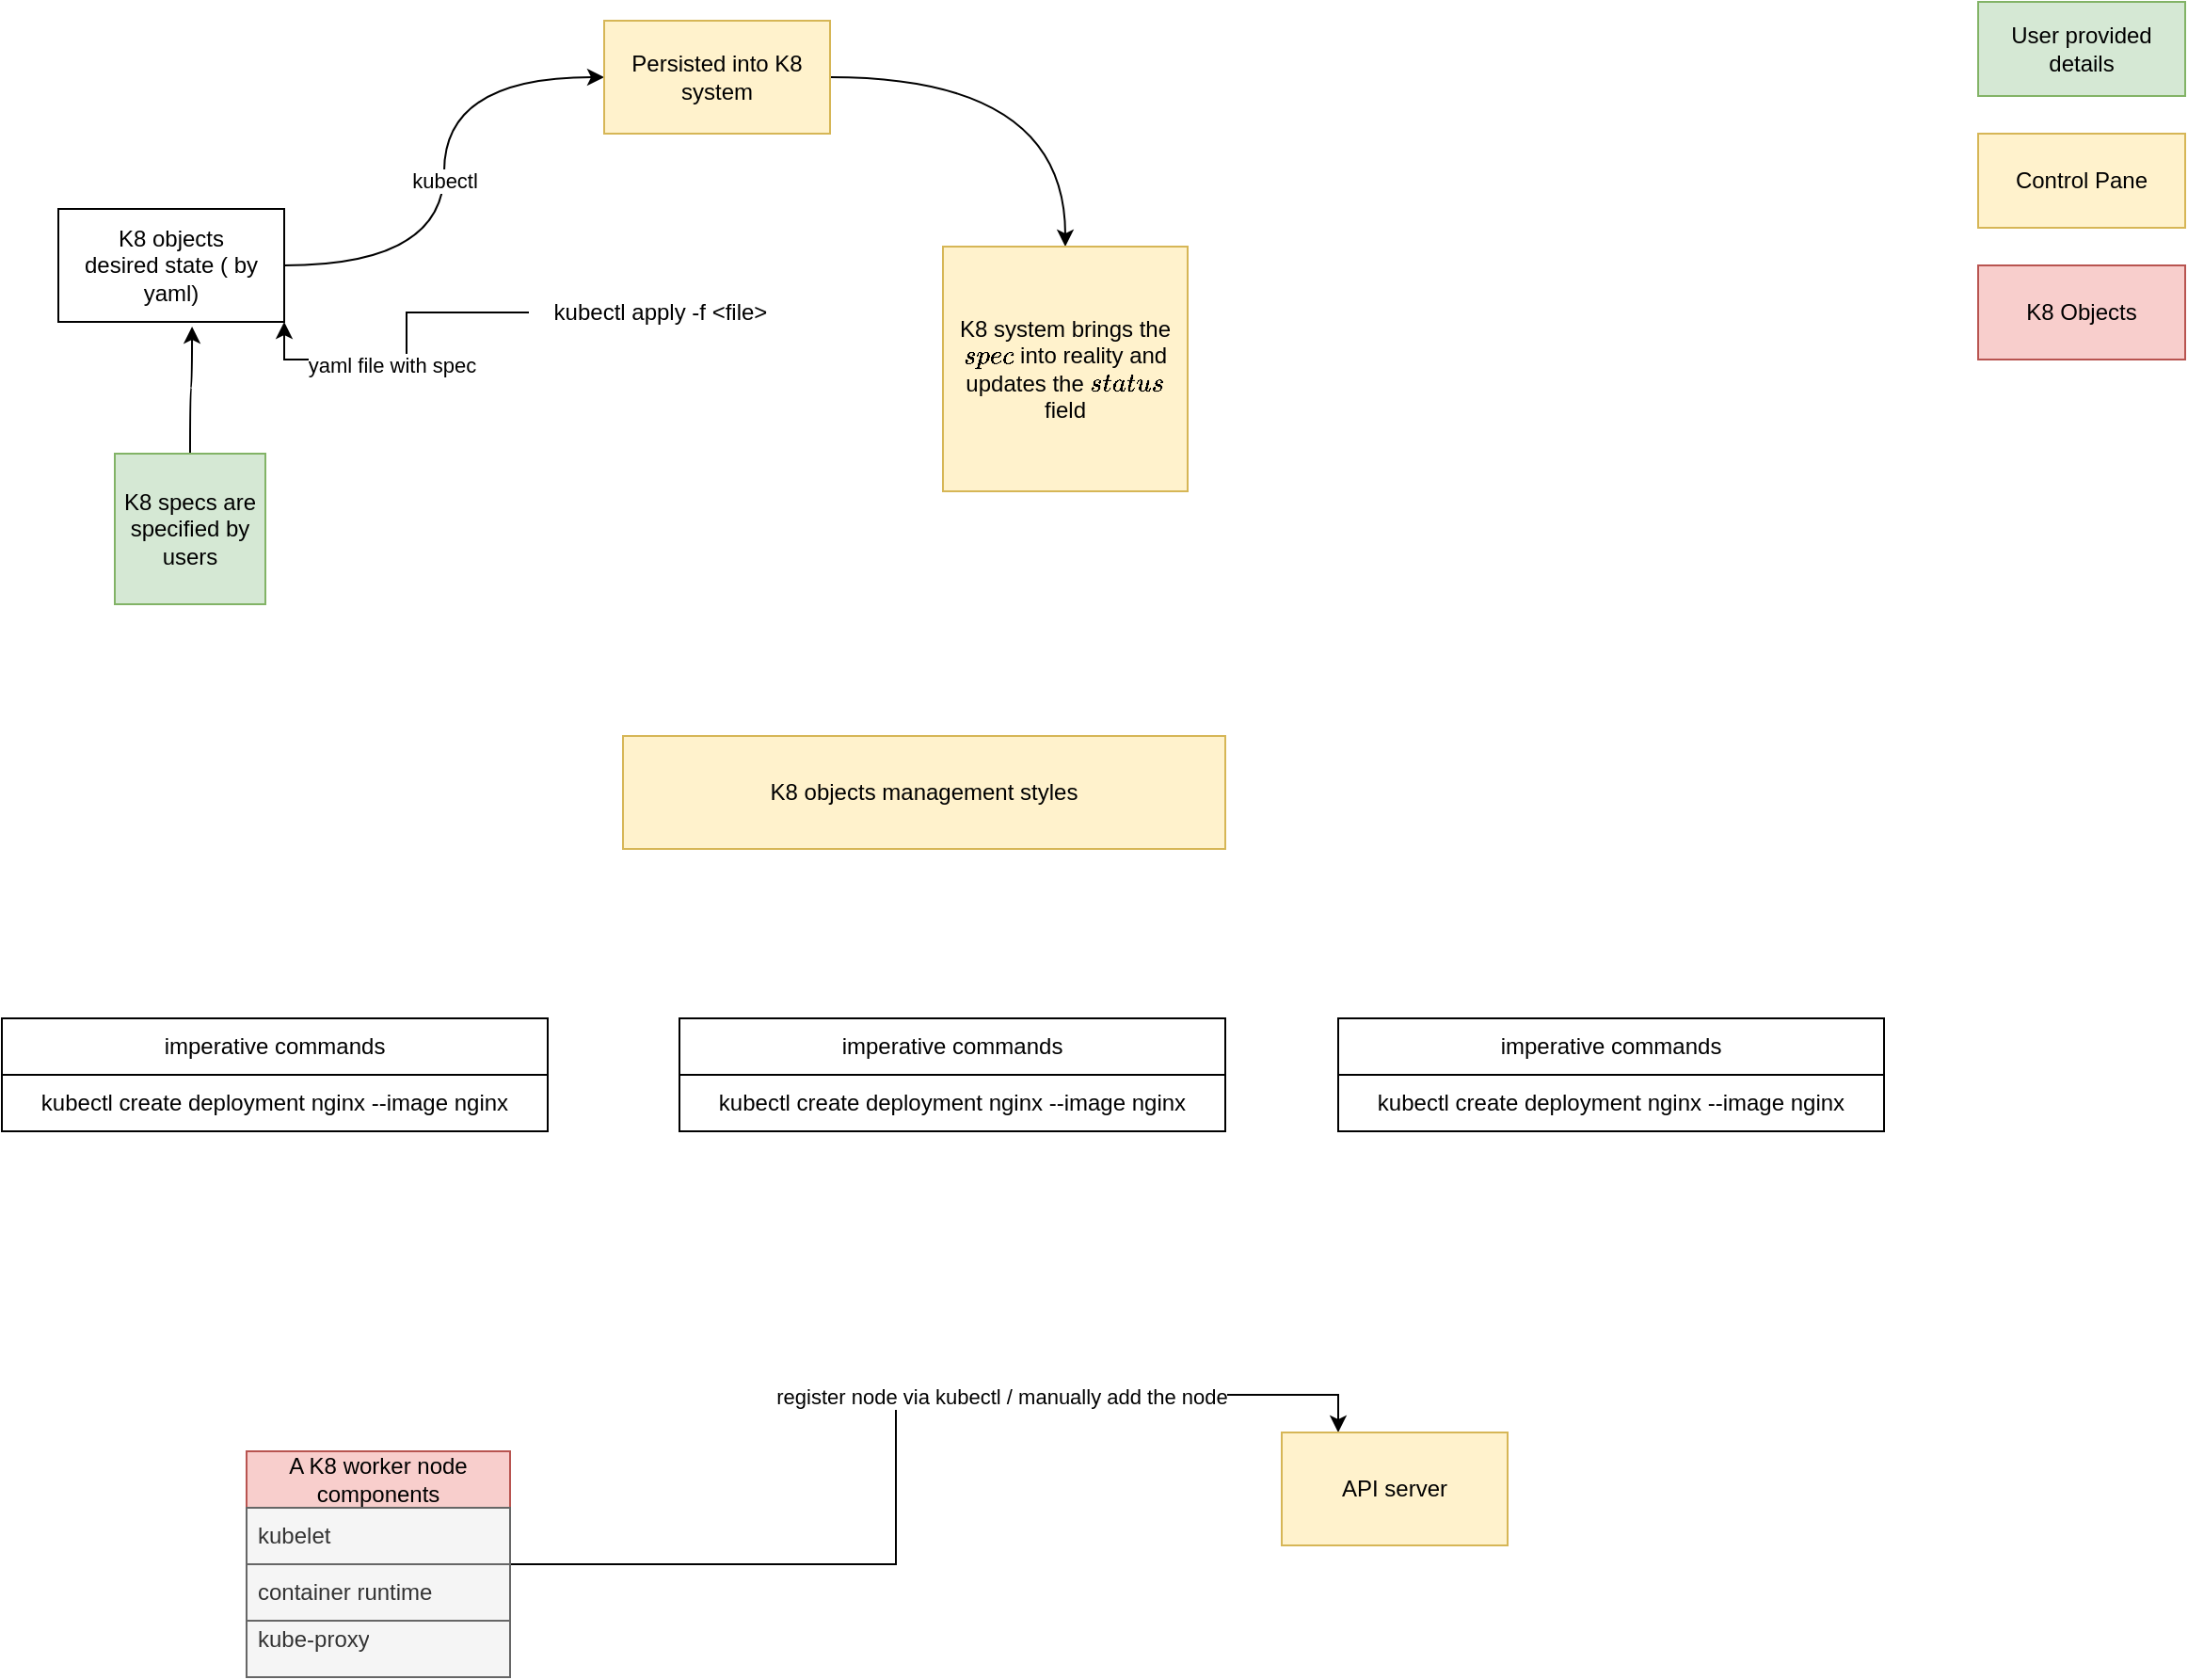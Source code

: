 <mxfile version="21.6.8" type="github">
  <diagram name="Page-1" id="WoqhhD6lpDFLgfi7OJ99">
    <mxGraphModel dx="1306" dy="712" grid="1" gridSize="10" guides="1" tooltips="1" connect="1" arrows="1" fold="1" page="1" pageScale="1" pageWidth="827" pageHeight="1169" math="0" shadow="0">
      <root>
        <mxCell id="0" />
        <mxCell id="1" parent="0" />
        <mxCell id="0i_TROUVxeNVEFwLMdWt-4" style="edgeStyle=orthogonalEdgeStyle;rounded=0;orthogonalLoop=1;jettySize=auto;html=1;entryX=0;entryY=0.5;entryDx=0;entryDy=0;curved=1;" edge="1" parent="1" source="0i_TROUVxeNVEFwLMdWt-1" target="0i_TROUVxeNVEFwLMdWt-2">
          <mxGeometry relative="1" as="geometry" />
        </mxCell>
        <mxCell id="0i_TROUVxeNVEFwLMdWt-7" value="kubectl" style="edgeLabel;html=1;align=center;verticalAlign=middle;resizable=0;points=[];" vertex="1" connectable="0" parent="0i_TROUVxeNVEFwLMdWt-4">
          <mxGeometry x="-0.026" relative="1" as="geometry">
            <mxPoint y="1" as="offset" />
          </mxGeometry>
        </mxCell>
        <mxCell id="0i_TROUVxeNVEFwLMdWt-1" value="K8 objects&lt;br&gt;desired state ( by yaml)" style="rounded=0;whiteSpace=wrap;html=1;fillColor=none;" vertex="1" parent="1">
          <mxGeometry x="50" y="130" width="120" height="60" as="geometry" />
        </mxCell>
        <mxCell id="0i_TROUVxeNVEFwLMdWt-15" style="edgeStyle=orthogonalEdgeStyle;rounded=0;orthogonalLoop=1;jettySize=auto;html=1;curved=1;" edge="1" parent="1" source="0i_TROUVxeNVEFwLMdWt-2" target="0i_TROUVxeNVEFwLMdWt-14">
          <mxGeometry relative="1" as="geometry" />
        </mxCell>
        <mxCell id="0i_TROUVxeNVEFwLMdWt-2" value="Persisted into K8 system" style="rounded=0;whiteSpace=wrap;html=1;fillColor=#fff2cc;strokeColor=#d6b656;" vertex="1" parent="1">
          <mxGeometry x="340" y="30" width="120" height="60" as="geometry" />
        </mxCell>
        <mxCell id="0i_TROUVxeNVEFwLMdWt-13" style="edgeStyle=orthogonalEdgeStyle;rounded=0;orthogonalLoop=1;jettySize=auto;html=1;entryX=0.592;entryY=1.042;entryDx=0;entryDy=0;entryPerimeter=0;curved=1;" edge="1" parent="1" source="0i_TROUVxeNVEFwLMdWt-12" target="0i_TROUVxeNVEFwLMdWt-1">
          <mxGeometry relative="1" as="geometry" />
        </mxCell>
        <mxCell id="0i_TROUVxeNVEFwLMdWt-12" value="K8 specs are specified by users" style="whiteSpace=wrap;html=1;aspect=fixed;fillColor=#d5e8d4;strokeColor=#82b366;" vertex="1" parent="1">
          <mxGeometry x="80" y="260" width="80" height="80" as="geometry" />
        </mxCell>
        <mxCell id="0i_TROUVxeNVEFwLMdWt-14" value="K8 system brings the `spec` into reality and updates the `status` field" style="whiteSpace=wrap;html=1;aspect=fixed;fillColor=#fff2cc;strokeColor=#d6b656;" vertex="1" parent="1">
          <mxGeometry x="520" y="150" width="130" height="130" as="geometry" />
        </mxCell>
        <mxCell id="0i_TROUVxeNVEFwLMdWt-18" style="edgeStyle=orthogonalEdgeStyle;rounded=0;orthogonalLoop=1;jettySize=auto;html=1;entryX=1;entryY=1;entryDx=0;entryDy=0;" edge="1" parent="1" source="0i_TROUVxeNVEFwLMdWt-17" target="0i_TROUVxeNVEFwLMdWt-1">
          <mxGeometry relative="1" as="geometry" />
        </mxCell>
        <mxCell id="0i_TROUVxeNVEFwLMdWt-19" value="yaml file with spec" style="edgeLabel;html=1;align=center;verticalAlign=middle;resizable=0;points=[];" vertex="1" connectable="0" parent="0i_TROUVxeNVEFwLMdWt-18">
          <mxGeometry x="0.12" y="3" relative="1" as="geometry">
            <mxPoint as="offset" />
          </mxGeometry>
        </mxCell>
        <mxCell id="0i_TROUVxeNVEFwLMdWt-17" value="kubectl apply -f &amp;lt;file&amp;gt;" style="text;html=1;strokeColor=none;fillColor=none;align=center;verticalAlign=middle;whiteSpace=wrap;rounded=0;" vertex="1" parent="1">
          <mxGeometry x="300" y="170" width="140" height="30" as="geometry" />
        </mxCell>
        <mxCell id="0i_TROUVxeNVEFwLMdWt-21" value="K8 objects management styles" style="rounded=0;whiteSpace=wrap;html=1;fillColor=#fff2cc;strokeColor=#d6b656;" vertex="1" parent="1">
          <mxGeometry x="350" y="410" width="320" height="60" as="geometry" />
        </mxCell>
        <mxCell id="0i_TROUVxeNVEFwLMdWt-22" value="imperative commands" style="swimlane;fontStyle=0;childLayout=stackLayout;horizontal=1;startSize=30;horizontalStack=0;resizeParent=1;resizeParentMax=0;resizeLast=0;collapsible=1;marginBottom=0;whiteSpace=wrap;html=1;" vertex="1" parent="1">
          <mxGeometry x="20" y="560" width="290" height="60" as="geometry" />
        </mxCell>
        <mxCell id="0i_TROUVxeNVEFwLMdWt-24" value="kubectl create deployment nginx --image nginx" style="text;strokeColor=none;fillColor=none;align=center;verticalAlign=middle;spacingLeft=4;spacingRight=4;overflow=hidden;points=[[0,0.5],[1,0.5]];portConstraint=eastwest;rotatable=0;whiteSpace=wrap;html=1;" vertex="1" parent="0i_TROUVxeNVEFwLMdWt-22">
          <mxGeometry y="30" width="290" height="30" as="geometry" />
        </mxCell>
        <mxCell id="0i_TROUVxeNVEFwLMdWt-26" value="imperative commands" style="swimlane;fontStyle=0;childLayout=stackLayout;horizontal=1;startSize=30;horizontalStack=0;resizeParent=1;resizeParentMax=0;resizeLast=0;collapsible=1;marginBottom=0;whiteSpace=wrap;html=1;" vertex="1" parent="1">
          <mxGeometry x="380" y="560" width="290" height="60" as="geometry" />
        </mxCell>
        <mxCell id="0i_TROUVxeNVEFwLMdWt-27" value="kubectl create deployment nginx --image nginx" style="text;strokeColor=none;fillColor=none;align=center;verticalAlign=middle;spacingLeft=4;spacingRight=4;overflow=hidden;points=[[0,0.5],[1,0.5]];portConstraint=eastwest;rotatable=0;whiteSpace=wrap;html=1;" vertex="1" parent="0i_TROUVxeNVEFwLMdWt-26">
          <mxGeometry y="30" width="290" height="30" as="geometry" />
        </mxCell>
        <mxCell id="0i_TROUVxeNVEFwLMdWt-28" value="imperative commands" style="swimlane;fontStyle=0;childLayout=stackLayout;horizontal=1;startSize=30;horizontalStack=0;resizeParent=1;resizeParentMax=0;resizeLast=0;collapsible=1;marginBottom=0;whiteSpace=wrap;html=1;" vertex="1" parent="1">
          <mxGeometry x="730" y="560" width="290" height="60" as="geometry" />
        </mxCell>
        <mxCell id="0i_TROUVxeNVEFwLMdWt-29" value="kubectl create deployment nginx --image nginx" style="text;strokeColor=none;fillColor=none;align=center;verticalAlign=middle;spacingLeft=4;spacingRight=4;overflow=hidden;points=[[0,0.5],[1,0.5]];portConstraint=eastwest;rotatable=0;whiteSpace=wrap;html=1;" vertex="1" parent="0i_TROUVxeNVEFwLMdWt-28">
          <mxGeometry y="30" width="290" height="30" as="geometry" />
        </mxCell>
        <mxCell id="0i_TROUVxeNVEFwLMdWt-35" style="edgeStyle=orthogonalEdgeStyle;rounded=0;orthogonalLoop=1;jettySize=auto;html=1;entryX=0.25;entryY=0;entryDx=0;entryDy=0;" edge="1" parent="1" source="0i_TROUVxeNVEFwLMdWt-30" target="0i_TROUVxeNVEFwLMdWt-34">
          <mxGeometry relative="1" as="geometry" />
        </mxCell>
        <mxCell id="0i_TROUVxeNVEFwLMdWt-36" value="register node via kubectl / manually add the node" style="edgeLabel;html=1;align=center;verticalAlign=middle;resizable=0;points=[];" vertex="1" connectable="0" parent="0i_TROUVxeNVEFwLMdWt-35">
          <mxGeometry x="0.277" y="-1" relative="1" as="geometry">
            <mxPoint as="offset" />
          </mxGeometry>
        </mxCell>
        <mxCell id="0i_TROUVxeNVEFwLMdWt-30" value="A K8 worker node components" style="swimlane;fontStyle=0;childLayout=stackLayout;horizontal=1;startSize=30;horizontalStack=0;resizeParent=1;resizeParentMax=0;resizeLast=0;collapsible=1;marginBottom=0;whiteSpace=wrap;html=1;fillColor=#f8cecc;strokeColor=#b85450;" vertex="1" parent="1">
          <mxGeometry x="150" y="790" width="140" height="120" as="geometry" />
        </mxCell>
        <mxCell id="0i_TROUVxeNVEFwLMdWt-31" value="kubelet" style="text;strokeColor=#666666;fillColor=#f5f5f5;align=left;verticalAlign=middle;spacingLeft=4;spacingRight=4;overflow=hidden;points=[[0,0.5],[1,0.5]];portConstraint=eastwest;rotatable=0;whiteSpace=wrap;html=1;fontColor=#333333;" vertex="1" parent="0i_TROUVxeNVEFwLMdWt-30">
          <mxGeometry y="30" width="140" height="30" as="geometry" />
        </mxCell>
        <mxCell id="0i_TROUVxeNVEFwLMdWt-32" value="container runtime" style="text;strokeColor=#666666;fillColor=#f5f5f5;align=left;verticalAlign=middle;spacingLeft=4;spacingRight=4;overflow=hidden;points=[[0,0.5],[1,0.5]];portConstraint=eastwest;rotatable=0;whiteSpace=wrap;html=1;fontColor=#333333;" vertex="1" parent="0i_TROUVxeNVEFwLMdWt-30">
          <mxGeometry y="60" width="140" height="30" as="geometry" />
        </mxCell>
        <mxCell id="0i_TROUVxeNVEFwLMdWt-33" value="kube-proxy&lt;br&gt;&lt;br&gt;" style="text;strokeColor=#666666;fillColor=#f5f5f5;align=left;verticalAlign=middle;spacingLeft=4;spacingRight=4;overflow=hidden;points=[[0,0.5],[1,0.5]];portConstraint=eastwest;rotatable=0;whiteSpace=wrap;html=1;fontColor=#333333;" vertex="1" parent="0i_TROUVxeNVEFwLMdWt-30">
          <mxGeometry y="90" width="140" height="30" as="geometry" />
        </mxCell>
        <mxCell id="0i_TROUVxeNVEFwLMdWt-34" value="API server" style="rounded=0;whiteSpace=wrap;html=1;fillColor=#fff2cc;strokeColor=#d6b656;" vertex="1" parent="1">
          <mxGeometry x="700" y="780" width="120" height="60" as="geometry" />
        </mxCell>
        <mxCell id="0i_TROUVxeNVEFwLMdWt-37" value="User provided details" style="rounded=0;whiteSpace=wrap;html=1;fillColor=#d5e8d4;strokeColor=#82b366;" vertex="1" parent="1">
          <mxGeometry x="1070" y="20" width="110" height="50" as="geometry" />
        </mxCell>
        <mxCell id="0i_TROUVxeNVEFwLMdWt-38" value="Control Pane" style="rounded=0;whiteSpace=wrap;html=1;fillColor=#fff2cc;strokeColor=#d6b656;" vertex="1" parent="1">
          <mxGeometry x="1070" y="90" width="110" height="50" as="geometry" />
        </mxCell>
        <mxCell id="0i_TROUVxeNVEFwLMdWt-39" value="K8 Objects" style="rounded=0;whiteSpace=wrap;html=1;fillColor=#f8cecc;strokeColor=#b85450;" vertex="1" parent="1">
          <mxGeometry x="1070" y="160" width="110" height="50" as="geometry" />
        </mxCell>
      </root>
    </mxGraphModel>
  </diagram>
</mxfile>
